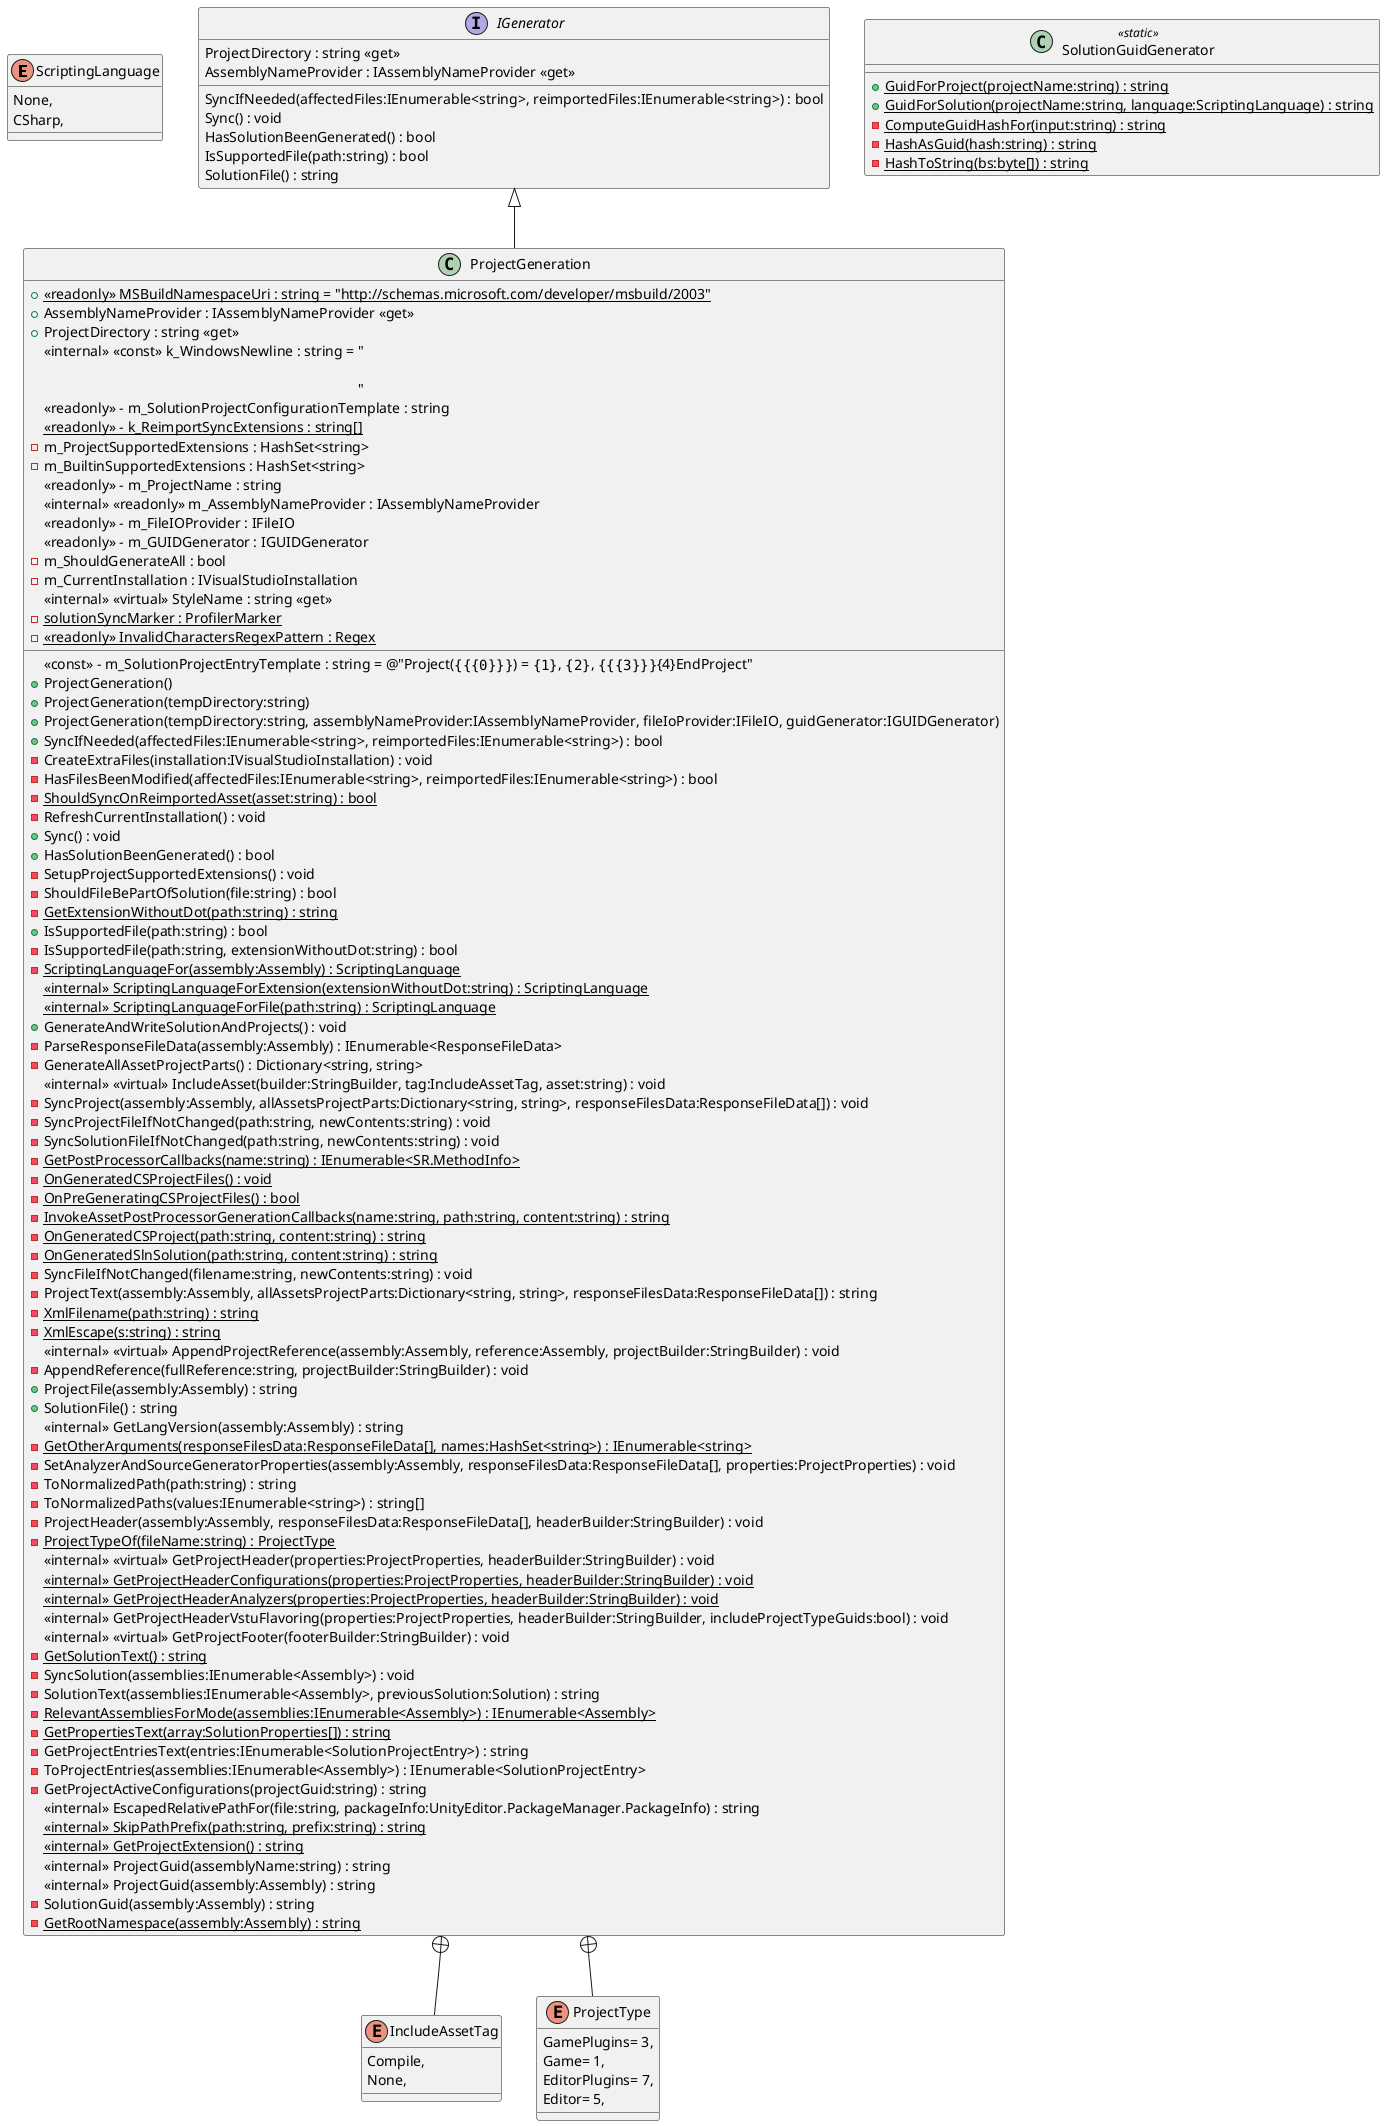 @startuml
enum ScriptingLanguage {
    None,
    CSharp,
}
interface IGenerator {
    SyncIfNeeded(affectedFiles:IEnumerable<string>, reimportedFiles:IEnumerable<string>) : bool
    Sync() : void
    HasSolutionBeenGenerated() : bool
    IsSupportedFile(path:string) : bool
    SolutionFile() : string
    ProjectDirectory : string <<get>>
    AssemblyNameProvider : IAssemblyNameProvider <<get>>
}
class ProjectGeneration {
    + {static} <<readonly>> MSBuildNamespaceUri : string = "http://schemas.microsoft.com/developer/msbuild/2003"
    + AssemblyNameProvider : IAssemblyNameProvider <<get>>
    + ProjectDirectory : string <<get>>
    <<internal>> <<const>> k_WindowsNewline : string = "\r\n"
    <<const>> - m_SolutionProjectEntryTemplate : string = @"Project(""{{{0}}}"") = ""{1&#125;"", ""{2&#125;"", ""{{{3}}}""{4&#125;EndProject"
    <<readonly>> - m_SolutionProjectConfigurationTemplate : string
    {static} <<readonly>> - k_ReimportSyncExtensions : string[]
    - m_ProjectSupportedExtensions : HashSet<string>
    - m_BuiltinSupportedExtensions : HashSet<string>
    <<readonly>> - m_ProjectName : string
    <<internal>> <<readonly>> m_AssemblyNameProvider : IAssemblyNameProvider
    <<readonly>> - m_FileIOProvider : IFileIO
    <<readonly>> - m_GUIDGenerator : IGUIDGenerator
    - m_ShouldGenerateAll : bool
    - m_CurrentInstallation : IVisualStudioInstallation
    + ProjectGeneration()
    + ProjectGeneration(tempDirectory:string)
    + ProjectGeneration(tempDirectory:string, assemblyNameProvider:IAssemblyNameProvider, fileIoProvider:IFileIO, guidGenerator:IGUIDGenerator)
    <<internal>> <<virtual>> StyleName : string <<get>>
    + SyncIfNeeded(affectedFiles:IEnumerable<string>, reimportedFiles:IEnumerable<string>) : bool
    - CreateExtraFiles(installation:IVisualStudioInstallation) : void
    - HasFilesBeenModified(affectedFiles:IEnumerable<string>, reimportedFiles:IEnumerable<string>) : bool
    - {static} ShouldSyncOnReimportedAsset(asset:string) : bool
    - RefreshCurrentInstallation() : void
    {static} - solutionSyncMarker : ProfilerMarker
    + Sync() : void
    + HasSolutionBeenGenerated() : bool
    - SetupProjectSupportedExtensions() : void
    - ShouldFileBePartOfSolution(file:string) : bool
    - {static} GetExtensionWithoutDot(path:string) : string
    + IsSupportedFile(path:string) : bool
    - IsSupportedFile(path:string, extensionWithoutDot:string) : bool
    - {static} ScriptingLanguageFor(assembly:Assembly) : ScriptingLanguage
    <<internal>> {static} ScriptingLanguageForExtension(extensionWithoutDot:string) : ScriptingLanguage
    <<internal>> {static} ScriptingLanguageForFile(path:string) : ScriptingLanguage
    + GenerateAndWriteSolutionAndProjects() : void
    - ParseResponseFileData(assembly:Assembly) : IEnumerable<ResponseFileData>
    - GenerateAllAssetProjectParts() : Dictionary<string, string>
    <<internal>> <<virtual>> IncludeAsset(builder:StringBuilder, tag:IncludeAssetTag, asset:string) : void
    - SyncProject(assembly:Assembly, allAssetsProjectParts:Dictionary<string, string>, responseFilesData:ResponseFileData[]) : void
    - SyncProjectFileIfNotChanged(path:string, newContents:string) : void
    - SyncSolutionFileIfNotChanged(path:string, newContents:string) : void
    - {static} GetPostProcessorCallbacks(name:string) : IEnumerable<SR.MethodInfo>
    {static} - OnGeneratedCSProjectFiles() : void
    - {static} OnPreGeneratingCSProjectFiles() : bool
    - {static} InvokeAssetPostProcessorGenerationCallbacks(name:string, path:string, content:string) : string
    - {static} OnGeneratedCSProject(path:string, content:string) : string
    - {static} OnGeneratedSlnSolution(path:string, content:string) : string
    - SyncFileIfNotChanged(filename:string, newContents:string) : void
    - ProjectText(assembly:Assembly, allAssetsProjectParts:Dictionary<string, string>, responseFilesData:ResponseFileData[]) : string
    - {static} XmlFilename(path:string) : string
    - {static} XmlEscape(s:string) : string
    <<internal>> <<virtual>> AppendProjectReference(assembly:Assembly, reference:Assembly, projectBuilder:StringBuilder) : void
    - AppendReference(fullReference:string, projectBuilder:StringBuilder) : void
    + ProjectFile(assembly:Assembly) : string
    - {static} <<readonly>> InvalidCharactersRegexPattern : Regex
    + SolutionFile() : string
    <<internal>> GetLangVersion(assembly:Assembly) : string
    - {static} GetOtherArguments(responseFilesData:ResponseFileData[], names:HashSet<string>) : IEnumerable<string>
    - SetAnalyzerAndSourceGeneratorProperties(assembly:Assembly, responseFilesData:ResponseFileData[], properties:ProjectProperties) : void
    - ToNormalizedPath(path:string) : string
    - ToNormalizedPaths(values:IEnumerable<string>) : string[]
    - ProjectHeader(assembly:Assembly, responseFilesData:ResponseFileData[], headerBuilder:StringBuilder) : void
    - {static} ProjectTypeOf(fileName:string) : ProjectType
    <<internal>> <<virtual>> GetProjectHeader(properties:ProjectProperties, headerBuilder:StringBuilder) : void
    <<internal>> {static} GetProjectHeaderConfigurations(properties:ProjectProperties, headerBuilder:StringBuilder) : void
    <<internal>> {static} GetProjectHeaderAnalyzers(properties:ProjectProperties, headerBuilder:StringBuilder) : void
    <<internal>> GetProjectHeaderVstuFlavoring(properties:ProjectProperties, headerBuilder:StringBuilder, includeProjectTypeGuids:bool) : void
    <<internal>> <<virtual>> GetProjectFooter(footerBuilder:StringBuilder) : void
    - {static} GetSolutionText() : string
    - SyncSolution(assemblies:IEnumerable<Assembly>) : void
    - SolutionText(assemblies:IEnumerable<Assembly>, previousSolution:Solution) : string
    - {static} RelevantAssembliesForMode(assemblies:IEnumerable<Assembly>) : IEnumerable<Assembly>
    - {static} GetPropertiesText(array:SolutionProperties[]) : string
    - GetProjectEntriesText(entries:IEnumerable<SolutionProjectEntry>) : string
    - ToProjectEntries(assemblies:IEnumerable<Assembly>) : IEnumerable<SolutionProjectEntry>
    - GetProjectActiveConfigurations(projectGuid:string) : string
    <<internal>> EscapedRelativePathFor(file:string, packageInfo:UnityEditor.PackageManager.PackageInfo) : string
    <<internal>> {static} SkipPathPrefix(path:string, prefix:string) : string
    <<internal>> {static} GetProjectExtension() : string
    <<internal>> ProjectGuid(assemblyName:string) : string
    <<internal>> ProjectGuid(assembly:Assembly) : string
    - SolutionGuid(assembly:Assembly) : string
    - {static} GetRootNamespace(assembly:Assembly) : string
}
class SolutionGuidGenerator <<static>> {
    + {static} GuidForProject(projectName:string) : string
    + {static} GuidForSolution(projectName:string, language:ScriptingLanguage) : string
    - {static} ComputeGuidHashFor(input:string) : string
    - {static} HashAsGuid(hash:string) : string
    - {static} HashToString(bs:byte[]) : string
}
enum IncludeAssetTag {
    Compile,
    None,
}
enum ProjectType {
    GamePlugins= 3,
    Game= 1,
    EditorPlugins= 7,
    Editor= 5,
}
IGenerator <|-- ProjectGeneration
ProjectGeneration +-- IncludeAssetTag
ProjectGeneration +-- ProjectType
@enduml
